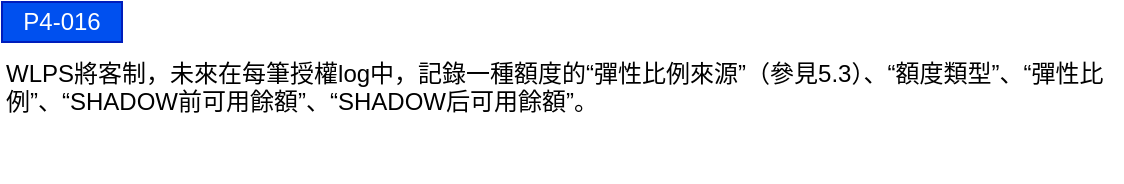 <mxfile version="21.6.8" type="device">
  <diagram name="Page-1" id="6ixYnwjcGCBpLfNoISlB">
    <mxGraphModel dx="1434" dy="758" grid="1" gridSize="10" guides="1" tooltips="1" connect="1" arrows="1" fold="1" page="1" pageScale="1" pageWidth="1654" pageHeight="1169" math="0" shadow="0">
      <root>
        <mxCell id="0" />
        <mxCell id="1" parent="0" />
        <mxCell id="hYk7_gQNSzBzD-ZtucLZ-3" value="" style="group" vertex="1" connectable="0" parent="1">
          <mxGeometry x="350" y="160" width="560" height="90" as="geometry" />
        </mxCell>
        <mxCell id="hYk7_gQNSzBzD-ZtucLZ-1" value="&lt;p class=&quot;BodytextWorldline&quot;&gt;&lt;span lang=&quot;EN-GB&quot; style=&quot;font-family:&amp;quot;Microsoft JhengHei&amp;quot;,sans-serif;&#xa;mso-fareast-language:ZH-TW&quot;&gt;WLPS&lt;/span&gt;&lt;span style=&quot;font-family:&amp;quot;Microsoft JhengHei&amp;quot;,sans-serif;&#xa;mso-fareast-language:ZH-TW&quot;&gt;將客制，未來在每筆授權&lt;span lang=&quot;EN-GB&quot;&gt;log&lt;/span&gt;中，記錄一種額度的“彈性比例來源”（參見&lt;span lang=&quot;EN-GB&quot;&gt;5.3&lt;/span&gt;）、“額度類型”、“彈性比例”、“&lt;span lang=&quot;EN-GB&quot;&gt;SHADOW&lt;/span&gt;前可用餘額”、“&lt;span lang=&quot;EN-GB&quot;&gt;SHADOW&lt;/span&gt;后可用餘額”。&lt;span lang=&quot;EN-GB&quot;&gt;&lt;/span&gt;&lt;/span&gt;&lt;/p&gt;" style="text;whiteSpace=wrap;html=1;" vertex="1" parent="hYk7_gQNSzBzD-ZtucLZ-3">
          <mxGeometry y="10" width="560" height="80" as="geometry" />
        </mxCell>
        <mxCell id="hYk7_gQNSzBzD-ZtucLZ-2" value="P4-016" style="rounded=0;whiteSpace=wrap;html=1;fillColor=#0050ef;strokeColor=#001DBC;fontColor=#ffffff;" vertex="1" parent="hYk7_gQNSzBzD-ZtucLZ-3">
          <mxGeometry width="60" height="20" as="geometry" />
        </mxCell>
      </root>
    </mxGraphModel>
  </diagram>
</mxfile>
